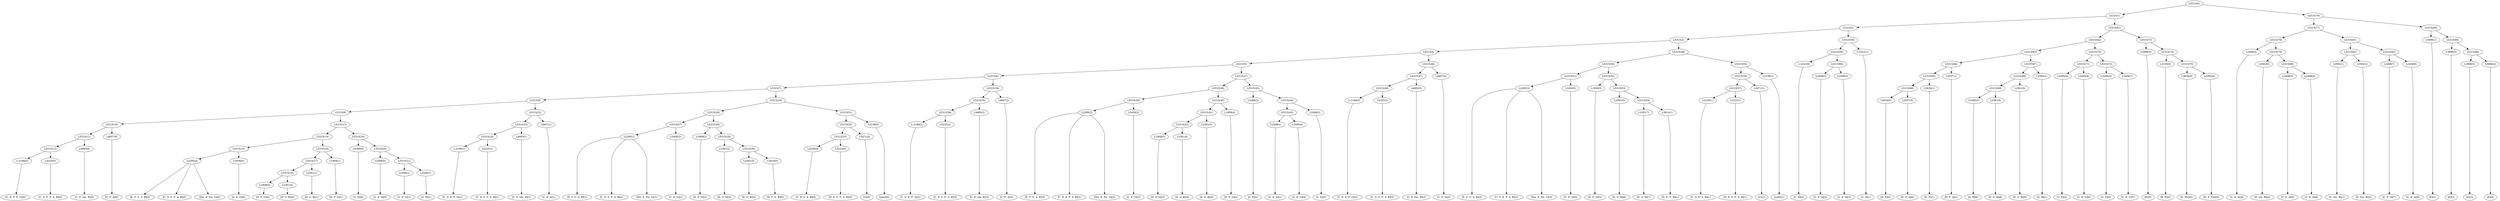 digraph sample{
"L-2186(0)"->"[C  D  E  F  G](0)"
"L5225(0)"->"[C  D  F  G  A  B](0)"
"L5315(12)"->"L-2186(0)"
"L5315(12)"->"L5225(0)"
"L4683(0)"->"[C  E  Gis  B](0)"
"L5315(11)"->"L5315(12)"
"L5315(11)"->"L4683(0)"
"L4607(0)"->"[C  F  A](0)"
"L5315(10)"->"L5315(11)"
"L5315(10)"->"L4607(0)"
"L2285(0)"->"[E  F  G  A  B](0)"
"L2285(0)"->"[C  D  E  F  A  B](0)"
"L2285(0)"->"[Dis  E  Fis  G](0)"
"L3456(0)"->"[C  E  G](0)"
"L5315(15)"->"L2285(0)"
"L5315(15)"->"L3456(0)"
"L1909(0)"->"[D  F  G](0)"
"L2361(0)"->"[D  G  B](0)"
"L5315(18)"->"L1909(0)"
"L5315(18)"->"L2361(0)"
"L2361(1)"->"[D  G  B](1)"
"L5315(17)"->"L5315(18)"
"L5315(17)"->"L2361(1)"
"L1909(1)"->"[D  F  G](1)"
"L5315(16)"->"L5315(17)"
"L5315(16)"->"L1909(1)"
"L5315(14)"->"L5315(15)"
"L5315(14)"->"L5315(16)"
"L3266(0)"->"[C  E](0)"
"L2408(0)"->"[C  E  A](0)"
"L3456(1)"->"[C  E  G](1)"
"L3266(1)"->"[C  E](1)"
"L5315(21)"->"L3456(1)"
"L5315(21)"->"L3266(1)"
"L5315(20)"->"L2408(0)"
"L5315(20)"->"L5315(21)"
"L5315(19)"->"L3266(0)"
"L5315(19)"->"L5315(20)"
"L5315(13)"->"L5315(14)"
"L5315(13)"->"L5315(19)"
"L5315(9)"->"L5315(10)"
"L5315(9)"->"L5315(13)"
"L-2186(1)"->"[C  D  E  F  G](1)"
"L5225(1)"->"[C  D  F  G  A  B](1)"
"L5315(24)"->"L-2186(1)"
"L5315(24)"->"L5225(1)"
"L4683(1)"->"[C  E  Gis  B](1)"
"L5315(23)"->"L5315(24)"
"L5315(23)"->"L4683(1)"
"L4607(1)"->"[C  F  A](1)"
"L5315(22)"->"L5315(23)"
"L5315(22)"->"L4607(1)"
"L5315(8)"->"L5315(9)"
"L5315(8)"->"L5315(22)"
"L2285(1)"->"[E  F  G  A  B](1)"
"L2285(1)"->"[C  D  E  F  A  B](1)"
"L2285(1)"->"[Dis  E  Fis  G](1)"
"L3456(2)"->"[C  E  G](2)"
"L5315(27)"->"L2285(1)"
"L5315(27)"->"L3456(2)"
"L1909(2)"->"[D  F  G](2)"
"L2361(2)"->"[D  G  B](2)"
"L2361(3)"->"[D  G  B](3)"
"L3814(0)"->"[D  F  G  B](0)"
"L5315(30)"->"L2361(3)"
"L5315(30)"->"L3814(0)"
"L5315(29)"->"L2361(2)"
"L5315(29)"->"L5315(30)"
"L5315(28)"->"L1909(2)"
"L5315(28)"->"L5315(29)"
"L5315(26)"->"L5315(27)"
"L5315(26)"->"L5315(28)"
"L2239(0)"->"[C  D  E  A  B](0)"
"L3223(0)"->"[D  E  F  G  A  B](0)"
"L5315(33)"->"L2239(0)"
"L5315(33)"->"L3223(0)"
"L3471(0)"->"[C](0)"
"L5315(32)"->"L5315(33)"
"L5315(32)"->"L3471(0)"
"L3138(0)"->"[rest](0)"
"L5315(31)"->"L5315(32)"
"L5315(31)"->"L3138(0)"
"L5315(25)"->"L5315(26)"
"L5315(25)"->"L5315(31)"
"L5315(7)"->"L5315(8)"
"L5315(7)"->"L5315(25)"
"L-2186(2)"->"[C  D  E  F  G](2)"
"L5225(2)"->"[C  D  F  G  A  B](2)"
"L5315(36)"->"L-2186(2)"
"L5315(36)"->"L5225(2)"
"L4683(2)"->"[C  E  Gis  B](2)"
"L5315(35)"->"L5315(36)"
"L5315(35)"->"L4683(2)"
"L4607(2)"->"[C  F  A](2)"
"L5315(34)"->"L5315(35)"
"L5315(34)"->"L4607(2)"
"L5315(6)"->"L5315(7)"
"L5315(6)"->"L5315(34)"
"L2285(2)"->"[E  F  G  A  B](2)"
"L2285(2)"->"[C  D  E  F  A  B](2)"
"L2285(2)"->"[Dis  E  Fis  G](2)"
"L3456(3)"->"[C  E  G](3)"
"L5315(39)"->"L2285(2)"
"L5315(39)"->"L3456(3)"
"L1909(3)"->"[D  F  G](3)"
"L2361(4)"->"[D  G  B](4)"
"L5315(42)"->"L1909(3)"
"L5315(42)"->"L2361(4)"
"L2361(5)"->"[D  G  B](5)"
"L5315(41)"->"L5315(42)"
"L5315(41)"->"L2361(5)"
"L1909(4)"->"[D  F  G](4)"
"L5315(40)"->"L5315(41)"
"L5315(40)"->"L1909(4)"
"L5315(38)"->"L5315(39)"
"L5315(38)"->"L5315(40)"
"L3266(2)"->"[C  E](2)"
"L2408(1)"->"[C  E  A](1)"
"L3456(4)"->"[C  E  G](4)"
"L5315(45)"->"L2408(1)"
"L5315(45)"->"L3456(4)"
"L3266(3)"->"[C  E](3)"
"L5315(44)"->"L5315(45)"
"L5315(44)"->"L3266(3)"
"L5315(43)"->"L3266(2)"
"L5315(43)"->"L5315(44)"
"L5315(37)"->"L5315(38)"
"L5315(37)"->"L5315(43)"
"L5315(5)"->"L5315(6)"
"L5315(5)"->"L5315(37)"
"L-2186(3)"->"[C  D  E  F  G](3)"
"L5225(3)"->"[C  D  F  G  A  B](3)"
"L5315(48)"->"L-2186(3)"
"L5315(48)"->"L5225(3)"
"L4683(3)"->"[C  E  Gis  B](3)"
"L5315(47)"->"L5315(48)"
"L5315(47)"->"L4683(3)"
"L4607(3)"->"[C  F  A](3)"
"L5315(46)"->"L5315(47)"
"L5315(46)"->"L4607(3)"
"L5315(4)"->"L5315(5)"
"L5315(4)"->"L5315(46)"
"L2285(3)"->"[E  F  G  A  B](3)"
"L2285(3)"->"[C  D  E  F  A  B](3)"
"L2285(3)"->"[Dis  E  Fis  G](3)"
"L3456(5)"->"[C  E  G](5)"
"L5315(51)"->"L2285(3)"
"L5315(51)"->"L3456(5)"
"L1909(5)"->"[D  F  G](5)"
"L2361(6)"->"[D  G  B](6)"
"L2361(7)"->"[D  G  B](7)"
"L3814(1)"->"[D  F  G  B](1)"
"L5315(54)"->"L2361(7)"
"L5315(54)"->"L3814(1)"
"L5315(53)"->"L2361(6)"
"L5315(53)"->"L5315(54)"
"L5315(52)"->"L1909(5)"
"L5315(52)"->"L5315(53)"
"L5315(50)"->"L5315(51)"
"L5315(50)"->"L5315(52)"
"L2239(1)"->"[C  D  E  A  B](1)"
"L3223(1)"->"[D  E  F  G  A  B](1)"
"L5315(57)"->"L2239(1)"
"L5315(57)"->"L3223(1)"
"L3471(1)"->"[C](1)"
"L5315(56)"->"L5315(57)"
"L5315(56)"->"L3471(1)"
"L3138(1)"->"[rest](1)"
"L5315(55)"->"L5315(56)"
"L5315(55)"->"L3138(1)"
"L5315(49)"->"L5315(50)"
"L5315(49)"->"L5315(55)"
"L5315(3)"->"L5315(4)"
"L5315(3)"->"L5315(49)"
"L-2222(0)"->"[C  A](0)"
"L2408(2)"->"[C  E  A](2)"
"L2408(3)"->"[C  E  A](3)"
"L5315(60)"->"L2408(2)"
"L5315(60)"->"L2408(3)"
"L5315(59)"->"L-2222(0)"
"L5315(59)"->"L5315(60)"
"L-2222(1)"->"[C  A](1)"
"L5315(58)"->"L5315(59)"
"L5315(58)"->"L-2222(1)"
"L5315(2)"->"L5315(3)"
"L5315(2)"->"L5315(58)"
"L3634(0)"->"[D  F](0)"
"L2057(0)"->"[D  F  A](0)"
"L5315(66)"->"L3634(0)"
"L5315(66)"->"L2057(0)"
"L3634(1)"->"[D  F](1)"
"L5315(65)"->"L5315(66)"
"L5315(65)"->"L3634(1)"
"L2057(1)"->"[D  F  A](1)"
"L5315(64)"->"L5315(65)"
"L5315(64)"->"L2057(1)"
"L3382(0)"->"[G  B](0)"
"L2361(8)"->"[D  G  B](8)"
"L5315(69)"->"L3382(0)"
"L5315(69)"->"L2361(8)"
"L2361(9)"->"[D  G  B](9)"
"L5315(68)"->"L5315(69)"
"L5315(68)"->"L2361(9)"
"L3382(1)"->"[G  B](1)"
"L5315(67)"->"L5315(68)"
"L5315(67)"->"L3382(1)"
"L5315(63)"->"L5315(64)"
"L5315(63)"->"L5315(67)"
"L3266(4)"->"[C  E](4)"
"L3456(6)"->"[C  E  G](6)"
"L5315(71)"->"L3266(4)"
"L5315(71)"->"L3456(6)"
"L3266(5)"->"[C  E](5)"
"L3456(7)"->"[C  E  G](7)"
"L5315(72)"->"L3266(5)"
"L5315(72)"->"L3456(7)"
"L5315(70)"->"L5315(71)"
"L5315(70)"->"L5315(72)"
"L5315(62)"->"L5315(63)"
"L5315(62)"->"L5315(70)"
"L3996(0)"->"[E](0)"
"L3103(0)"->"[E  F](0)"
"L3836(0)"->"[E  Fis](0)"
"L4393(0)"->"[D  E  Gis](0)"
"L5315(75)"->"L3836(0)"
"L5315(75)"->"L4393(0)"
"L5315(74)"->"L3103(0)"
"L5315(74)"->"L5315(75)"
"L5315(73)"->"L3996(0)"
"L5315(73)"->"L5315(74)"
"L5315(61)"->"L5315(62)"
"L5315(61)"->"L5315(73)"
"L5315(1)"->"L5315(2)"
"L5315(1)"->"L5315(61)"
"L2408(4)"->"[C  E  A](4)"
"L3502(0)"->"[E  Gis  B](0)"
"L2408(5)"->"[C  E  A](5)"
"L2408(6)"->"[C  E  A](6)"
"L5315(80)"->"L2408(5)"
"L5315(80)"->"L2408(6)"
"L5315(79)"->"L3502(0)"
"L5315(79)"->"L5315(80)"
"L5315(78)"->"L2408(4)"
"L5315(78)"->"L5315(79)"
"L3502(1)"->"[E  Gis  B](1)"
"L3502(2)"->"[E  Gis  B](2)"
"L5315(82)"->"L3502(1)"
"L5315(82)"->"L3502(2)"
"L2408(7)"->"[C  E  A](7)"
"L2408(8)"->"[C  E  A](8)"
"L5315(83)"->"L2408(7)"
"L5315(83)"->"L2408(8)"
"L5315(81)"->"L5315(82)"
"L5315(81)"->"L5315(83)"
"L5315(77)"->"L5315(78)"
"L5315(77)"->"L5315(81)"
"L3996(1)"->"[E](1)"
"L3996(2)"->"[E](2)"
"L3996(3)"->"[E](3)"
"L3996(4)"->"[E](4)"
"L5315(86)"->"L3996(3)"
"L5315(86)"->"L3996(4)"
"L5315(85)"->"L3996(2)"
"L5315(85)"->"L5315(86)"
"L5315(84)"->"L3996(1)"
"L5315(84)"->"L5315(85)"
"L5315(76)"->"L5315(77)"
"L5315(76)"->"L5315(84)"
"L5315(0)"->"L5315(1)"
"L5315(0)"->"L5315(76)"
{rank = min; "L5315(0)"}
{rank = same; "L5315(1)"; "L5315(76)";}
{rank = same; "L5315(2)"; "L5315(61)"; "L5315(77)"; "L5315(84)";}
{rank = same; "L5315(3)"; "L5315(58)"; "L5315(62)"; "L5315(73)"; "L5315(78)"; "L5315(81)"; "L3996(1)"; "L5315(85)";}
{rank = same; "L5315(4)"; "L5315(49)"; "L5315(59)"; "L-2222(1)"; "L5315(63)"; "L5315(70)"; "L3996(0)"; "L5315(74)"; "L2408(4)"; "L5315(79)"; "L5315(82)"; "L5315(83)"; "L3996(2)"; "L5315(86)";}
{rank = same; "L5315(5)"; "L5315(46)"; "L5315(50)"; "L5315(55)"; "L-2222(0)"; "L5315(60)"; "L5315(64)"; "L5315(67)"; "L5315(71)"; "L5315(72)"; "L3103(0)"; "L5315(75)"; "L3502(0)"; "L5315(80)"; "L3502(1)"; "L3502(2)"; "L2408(7)"; "L2408(8)"; "L3996(3)"; "L3996(4)";}
{rank = same; "L5315(6)"; "L5315(37)"; "L5315(47)"; "L4607(3)"; "L5315(51)"; "L5315(52)"; "L5315(56)"; "L3138(1)"; "L2408(2)"; "L2408(3)"; "L5315(65)"; "L2057(1)"; "L5315(68)"; "L3382(1)"; "L3266(4)"; "L3456(6)"; "L3266(5)"; "L3456(7)"; "L3836(0)"; "L4393(0)"; "L2408(5)"; "L2408(6)";}
{rank = same; "L5315(7)"; "L5315(34)"; "L5315(38)"; "L5315(43)"; "L5315(48)"; "L4683(3)"; "L2285(3)"; "L3456(5)"; "L1909(5)"; "L5315(53)"; "L5315(57)"; "L3471(1)"; "L5315(66)"; "L3634(1)"; "L5315(69)"; "L2361(9)";}
{rank = same; "L5315(8)"; "L5315(25)"; "L5315(35)"; "L4607(2)"; "L5315(39)"; "L5315(40)"; "L3266(2)"; "L5315(44)"; "L-2186(3)"; "L5225(3)"; "L2361(6)"; "L5315(54)"; "L2239(1)"; "L3223(1)"; "L3634(0)"; "L2057(0)"; "L3382(0)"; "L2361(8)";}
{rank = same; "L5315(9)"; "L5315(22)"; "L5315(26)"; "L5315(31)"; "L5315(36)"; "L4683(2)"; "L2285(2)"; "L3456(3)"; "L5315(41)"; "L1909(4)"; "L5315(45)"; "L3266(3)"; "L2361(7)"; "L3814(1)";}
{rank = same; "L5315(10)"; "L5315(13)"; "L5315(23)"; "L4607(1)"; "L5315(27)"; "L5315(28)"; "L5315(32)"; "L3138(0)"; "L-2186(2)"; "L5225(2)"; "L5315(42)"; "L2361(5)"; "L2408(1)"; "L3456(4)";}
{rank = same; "L5315(11)"; "L4607(0)"; "L5315(14)"; "L5315(19)"; "L5315(24)"; "L4683(1)"; "L2285(1)"; "L3456(2)"; "L1909(2)"; "L5315(29)"; "L5315(33)"; "L3471(0)"; "L1909(3)"; "L2361(4)";}
{rank = same; "L5315(12)"; "L4683(0)"; "L5315(15)"; "L5315(16)"; "L3266(0)"; "L5315(20)"; "L-2186(1)"; "L5225(1)"; "L2361(2)"; "L5315(30)"; "L2239(0)"; "L3223(0)";}
{rank = same; "L-2186(0)"; "L5225(0)"; "L2285(0)"; "L3456(0)"; "L5315(17)"; "L1909(1)"; "L2408(0)"; "L5315(21)"; "L2361(3)"; "L3814(0)";}
{rank = same; "L5315(18)"; "L2361(1)"; "L3456(1)"; "L3266(1)";}
{rank = same; "L1909(0)"; "L2361(0)";}
{rank = max; "[C  A](0)"; "[C  A](1)"; "[C  D  E  A  B](0)"; "[C  D  E  A  B](1)"; "[C  D  E  F  A  B](0)"; "[C  D  E  F  A  B](1)"; "[C  D  E  F  A  B](2)"; "[C  D  E  F  A  B](3)"; "[C  D  E  F  G](0)"; "[C  D  E  F  G](1)"; "[C  D  E  F  G](2)"; "[C  D  E  F  G](3)"; "[C  D  F  G  A  B](0)"; "[C  D  F  G  A  B](1)"; "[C  D  F  G  A  B](2)"; "[C  D  F  G  A  B](3)"; "[C  E  A](0)"; "[C  E  A](1)"; "[C  E  A](2)"; "[C  E  A](3)"; "[C  E  A](4)"; "[C  E  A](5)"; "[C  E  A](6)"; "[C  E  A](7)"; "[C  E  A](8)"; "[C  E  G](0)"; "[C  E  G](1)"; "[C  E  G](2)"; "[C  E  G](3)"; "[C  E  G](4)"; "[C  E  G](5)"; "[C  E  G](6)"; "[C  E  G](7)"; "[C  E  Gis  B](0)"; "[C  E  Gis  B](1)"; "[C  E  Gis  B](2)"; "[C  E  Gis  B](3)"; "[C  E](0)"; "[C  E](1)"; "[C  E](2)"; "[C  E](3)"; "[C  E](4)"; "[C  E](5)"; "[C  F  A](0)"; "[C  F  A](1)"; "[C  F  A](2)"; "[C  F  A](3)"; "[C](0)"; "[C](1)"; "[D  E  F  G  A  B](0)"; "[D  E  F  G  A  B](1)"; "[D  E  Gis](0)"; "[D  F  A](0)"; "[D  F  A](1)"; "[D  F  G  B](0)"; "[D  F  G  B](1)"; "[D  F  G](0)"; "[D  F  G](1)"; "[D  F  G](2)"; "[D  F  G](3)"; "[D  F  G](4)"; "[D  F  G](5)"; "[D  F](0)"; "[D  F](1)"; "[D  G  B](0)"; "[D  G  B](1)"; "[D  G  B](2)"; "[D  G  B](3)"; "[D  G  B](4)"; "[D  G  B](5)"; "[D  G  B](6)"; "[D  G  B](7)"; "[D  G  B](8)"; "[D  G  B](9)"; "[Dis  E  Fis  G](0)"; "[Dis  E  Fis  G](1)"; "[Dis  E  Fis  G](2)"; "[Dis  E  Fis  G](3)"; "[E  F  G  A  B](0)"; "[E  F  G  A  B](1)"; "[E  F  G  A  B](2)"; "[E  F  G  A  B](3)"; "[E  F](0)"; "[E  Fis](0)"; "[E  Gis  B](0)"; "[E  Gis  B](1)"; "[E  Gis  B](2)"; "[E](0)"; "[E](1)"; "[E](2)"; "[E](3)"; "[E](4)"; "[G  B](0)"; "[G  B](1)"; "[rest](0)"; "[rest](1)";}
}